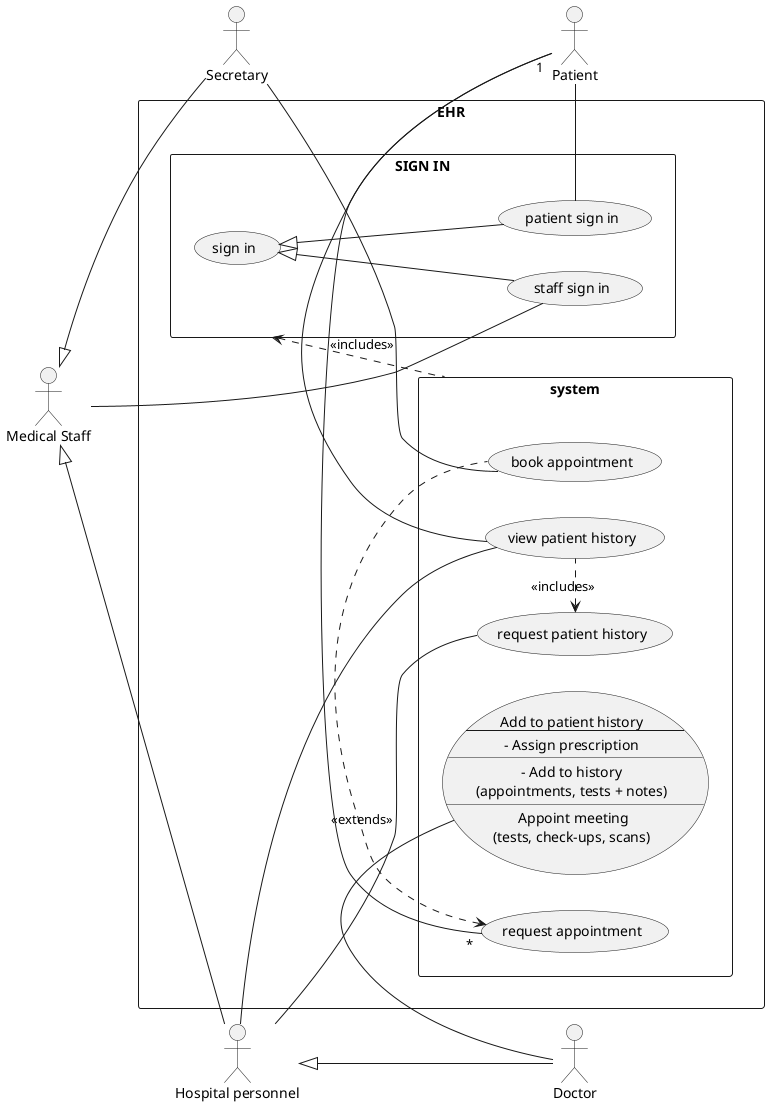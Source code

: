 @startuml

left to right direction

'ACTORS
:Patient: as patient
:Medical Staff: as medical_staff
:Doctor: as doctor
:Secretary: as secretary
:Hospital personnel: as hospital_personnel

'USE CASES

rectangle "EHR" {
    rectangle "SIGN IN" as rect_sign_in {
        (sign in) as sign_in
        (patient sign in) as patient_sign_in
        (staff sign in) as staff_sign_in
    }

    rectangle "system" as rect_system {
        (view patient history) as view_patient_info
        (request patient history) as request_patient_info

        (book appointment) as book_appointment
        (request appointment) as request_appointment

        usecase "Add to patient history\n--\n- Assign prescription\n__\n- Add to history\n(appointments, tests + notes)\n__\n Appoint meeting\n(tests, check-ups, scans)" as add_patient_journal

    }
}


'INHERITANCE
medical_staff <|-- hospital_personnel
medical_staff <|-- secretary
hospital_personnel <|-- doctor

sign_in <|-- patient_sign_in
sign_in <|-- staff_sign_in



'RELATIONSHIPS
rect_sign_in <.. rect_system: <<includes>>

medical_staff - staff_sign_in
patient - patient_sign_in
patient - view_patient_info

hospital_personnel - view_patient_info
hospital_personnel -- request_patient_info
request_patient_info <. view_patient_info: <<includes>>


patient "1" - "*" request_appointment
secretary - book_appointment
request_appointment <. book_appointment: <<extends>>

doctor - add_patient_journal



@enduml